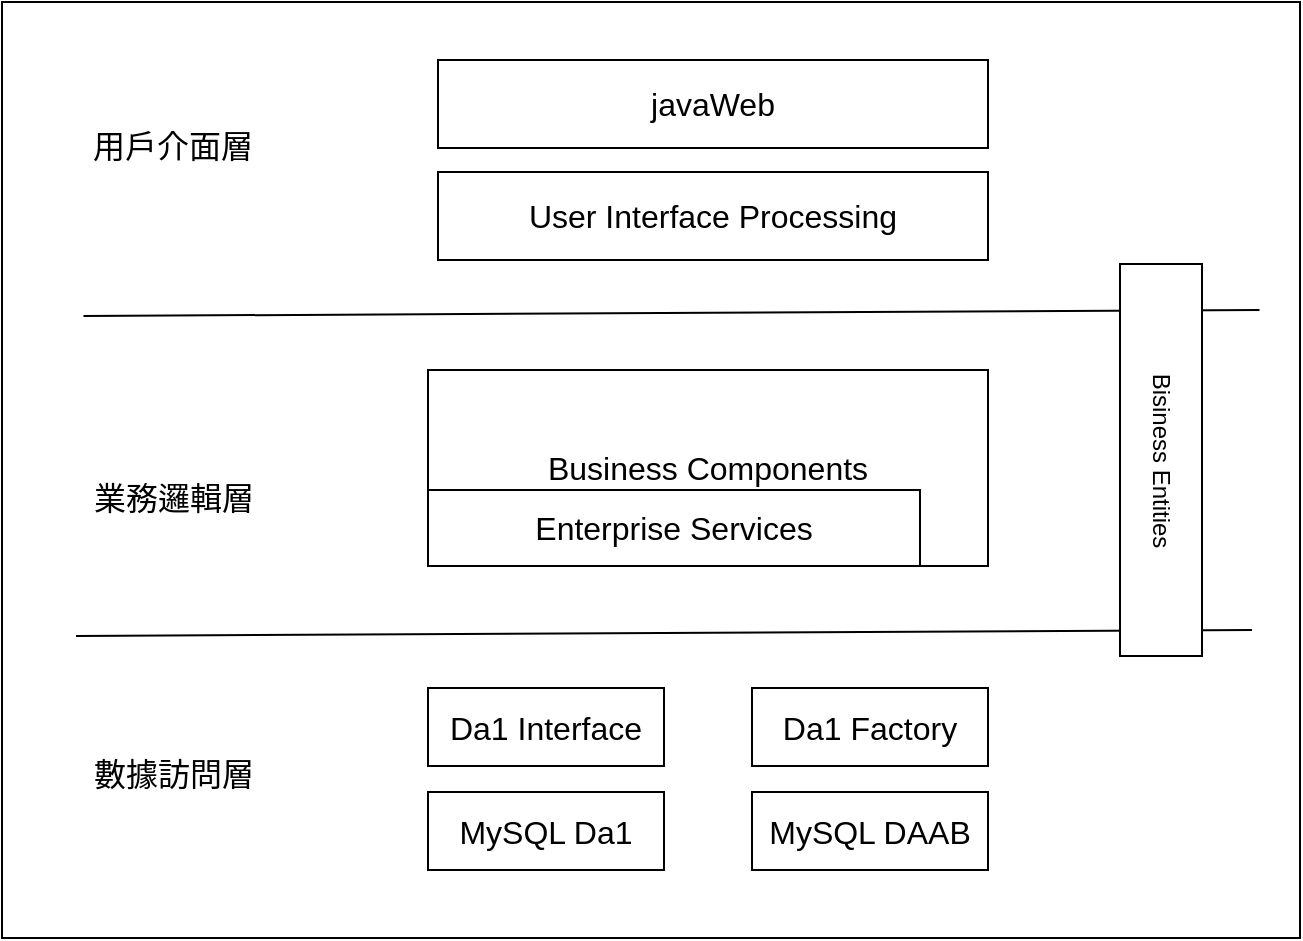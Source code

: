 <mxfile version="22.1.11" type="google">
  <diagram name="第 1 页" id="mDxnlM-iguUkLmpZovIb">
    <mxGraphModel grid="0" page="0" gridSize="10" guides="1" tooltips="1" connect="1" arrows="1" fold="1" pageScale="1" pageWidth="827" pageHeight="1169" math="0" shadow="0">
      <root>
        <mxCell id="0" />
        <mxCell id="1" parent="0" />
        <mxCell id="OPWvQK6fvzon1mA6nCjV-2" value="" style="rounded=0;whiteSpace=wrap;html=1;fontSize=16;" vertex="1" parent="1">
          <mxGeometry x="-33" y="65" width="649" height="468" as="geometry" />
        </mxCell>
        <mxCell id="OPWvQK6fvzon1mA6nCjV-3" value="用戶介面層" style="text;strokeColor=none;fillColor=none;html=1;align=center;verticalAlign=middle;whiteSpace=wrap;rounded=0;fontSize=16;" vertex="1" parent="1">
          <mxGeometry x="-2" y="124" width="109" height="26" as="geometry" />
        </mxCell>
        <mxCell id="OPWvQK6fvzon1mA6nCjV-4" value="javaWeb" style="rounded=0;whiteSpace=wrap;html=1;fontSize=16;" vertex="1" parent="1">
          <mxGeometry x="185" y="94" width="275" height="44" as="geometry" />
        </mxCell>
        <mxCell id="OPWvQK6fvzon1mA6nCjV-5" value="User Interface Processing" style="rounded=0;whiteSpace=wrap;html=1;fontSize=16;" vertex="1" parent="1">
          <mxGeometry x="185" y="150" width="275" height="44" as="geometry" />
        </mxCell>
        <object label="" id="OPWvQK6fvzon1mA6nCjV-11">
          <mxCell style="endArrow=none;html=1;rounded=0;fontSize=12;startSize=8;endSize=8;curved=1;" edge="1" parent="1">
            <mxGeometry width="50" height="50" relative="1" as="geometry">
              <mxPoint x="7.75" y="222" as="sourcePoint" />
              <mxPoint x="595.75" y="219" as="targetPoint" />
            </mxGeometry>
          </mxCell>
        </object>
        <mxCell id="OPWvQK6fvzon1mA6nCjV-12" value="Business Components" style="rounded=0;whiteSpace=wrap;html=1;fontSize=16;" vertex="1" parent="1">
          <mxGeometry x="180" y="249" width="280" height="98" as="geometry" />
        </mxCell>
        <mxCell id="OPWvQK6fvzon1mA6nCjV-13" value="Enterprise Services" style="rounded=0;whiteSpace=wrap;html=1;fontSize=16;" vertex="1" parent="1">
          <mxGeometry x="180" y="309" width="246" height="38" as="geometry" />
        </mxCell>
        <mxCell id="OPWvQK6fvzon1mA6nCjV-14" value="業務邏輯層" style="text;strokeColor=none;fillColor=none;html=1;align=center;verticalAlign=middle;whiteSpace=wrap;rounded=0;fontSize=16;" vertex="1" parent="1">
          <mxGeometry x="7.75" y="298" width="89.5" height="30" as="geometry" />
        </mxCell>
        <object label="" id="OPWvQK6fvzon1mA6nCjV-15">
          <mxCell style="endArrow=none;html=1;rounded=0;fontSize=12;startSize=8;endSize=8;curved=1;" edge="1" parent="1">
            <mxGeometry width="50" height="50" relative="1" as="geometry">
              <mxPoint x="4" y="382" as="sourcePoint" />
              <mxPoint x="592" y="379" as="targetPoint" />
            </mxGeometry>
          </mxCell>
        </object>
        <mxCell id="OPWvQK6fvzon1mA6nCjV-16" value="數據訪問層" style="text;strokeColor=none;fillColor=none;html=1;align=center;verticalAlign=middle;whiteSpace=wrap;rounded=0;fontSize=16;" vertex="1" parent="1">
          <mxGeometry x="7.75" y="436" width="89.5" height="30" as="geometry" />
        </mxCell>
        <mxCell id="OPWvQK6fvzon1mA6nCjV-17" value="Da1 Interface" style="rounded=0;whiteSpace=wrap;html=1;fontSize=16;" vertex="1" parent="1">
          <mxGeometry x="180" y="408" width="118" height="39" as="geometry" />
        </mxCell>
        <mxCell id="xOPnGFSnEviTfgZ8hXl2-1" value="Da1 Factory" style="rounded=0;whiteSpace=wrap;html=1;fontSize=16;" vertex="1" parent="1">
          <mxGeometry x="342" y="408" width="118" height="39" as="geometry" />
        </mxCell>
        <mxCell id="xOPnGFSnEviTfgZ8hXl2-2" value="MySQL Da1" style="rounded=0;whiteSpace=wrap;html=1;fontSize=16;" vertex="1" parent="1">
          <mxGeometry x="180" y="460" width="118" height="39" as="geometry" />
        </mxCell>
        <mxCell id="xOPnGFSnEviTfgZ8hXl2-3" value="MySQL DAAB" style="rounded=0;whiteSpace=wrap;html=1;fontSize=16;" vertex="1" parent="1">
          <mxGeometry x="342" y="460" width="118" height="39" as="geometry" />
        </mxCell>
        <mxCell id="xOPnGFSnEviTfgZ8hXl2-4" value="Bisiness Entities" style="rounded=0;whiteSpace=wrap;html=1;rotation=90;" vertex="1" parent="1">
          <mxGeometry x="448.5" y="273.5" width="196" height="41" as="geometry" />
        </mxCell>
      </root>
    </mxGraphModel>
  </diagram>
</mxfile>

